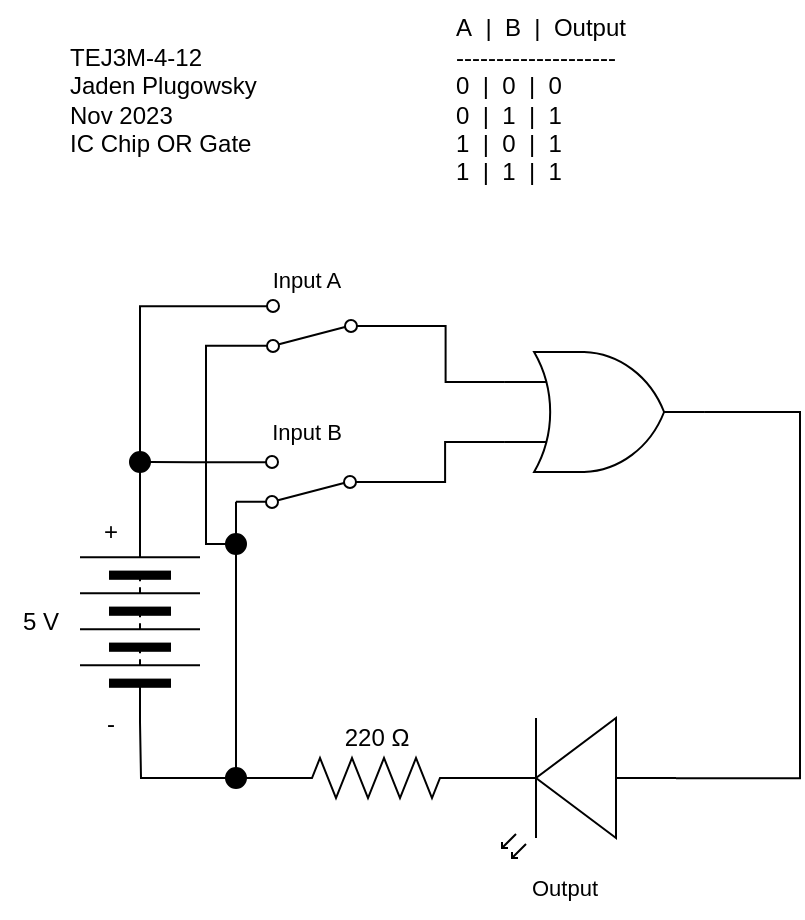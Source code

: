 <mxfile>
    <diagram id="ynGLzMJqW1owJeMQYCU2" name="Page-1">
        <mxGraphModel dx="569" dy="437" grid="1" gridSize="10" guides="1" tooltips="1" connect="1" arrows="1" fold="1" page="1" pageScale="1" pageWidth="850" pageHeight="1100" math="0" shadow="0">
            <root>
                <mxCell id="0"/>
                <mxCell id="1" parent="0"/>
                <mxCell id="2" value="" style="pointerEvents=1;verticalLabelPosition=bottom;shadow=0;dashed=0;align=center;html=1;verticalAlign=top;shape=mxgraph.electrical.miscellaneous.batteryStack;rotation=-90;" parent="1" vertex="1">
                    <mxGeometry x="60" y="306" width="100" height="60" as="geometry"/>
                </mxCell>
                <mxCell id="41" style="edgeStyle=orthogonalEdgeStyle;shape=connector;rounded=0;html=1;exitX=1;exitY=0.57;exitDx=0;exitDy=0;exitPerimeter=0;entryX=1;entryY=0.5;entryDx=0;entryDy=0;entryPerimeter=0;labelBackgroundColor=default;strokeColor=default;fontFamily=Helvetica;fontSize=11;fontColor=default;endArrow=none;endFill=0;" parent="1" source="4" target="40" edge="1">
                    <mxGeometry relative="1" as="geometry"/>
                </mxCell>
                <mxCell id="4" value="" style="verticalLabelPosition=bottom;shadow=0;dashed=0;align=center;html=1;verticalAlign=top;shape=mxgraph.electrical.opto_electronics.led_2;pointerEvents=1;rotation=-180;" parent="1" vertex="1">
                    <mxGeometry x="278" y="384" width="100" height="70" as="geometry"/>
                </mxCell>
                <mxCell id="11" value="5 V" style="text;html=1;align=center;verticalAlign=middle;resizable=0;points=[];autosize=1;strokeColor=none;fillColor=none;fontSize=12;fontFamily=Helvetica;fontColor=default;" parent="1" vertex="1">
                    <mxGeometry x="40" y="321" width="40" height="30" as="geometry"/>
                </mxCell>
                <mxCell id="12" value="&lt;div style=&quot;&quot;&gt;&lt;span style=&quot;background-color: initial;&quot;&gt;TEJ3M-4-12&lt;/span&gt;&lt;/div&gt;&lt;div style=&quot;&quot;&gt;&lt;span style=&quot;background-color: initial;&quot;&gt;Jaden Plugowsky&lt;/span&gt;&lt;/div&gt;&lt;div style=&quot;&quot;&gt;&lt;span style=&quot;background-color: initial;&quot;&gt;Nov 2023&lt;/span&gt;&lt;/div&gt;&lt;div style=&quot;&quot;&gt;IC Chip OR Gate&lt;/div&gt;" style="text;html=1;align=left;verticalAlign=middle;resizable=0;points=[];autosize=1;strokeColor=none;fillColor=none;fontSize=12;fontFamily=Helvetica;fontColor=default;" parent="1" vertex="1">
                    <mxGeometry x="73" y="40" width="120" height="70" as="geometry"/>
                </mxCell>
                <mxCell id="82" style="edgeStyle=orthogonalEdgeStyle;shape=connector;rounded=0;html=1;exitX=0;exitY=0.5;exitDx=0;exitDy=0;entryX=0;entryY=0.75;entryDx=0;entryDy=0;entryPerimeter=0;labelBackgroundColor=default;strokeColor=default;fontFamily=Helvetica;fontSize=11;fontColor=default;endArrow=none;endFill=0;" edge="1" parent="1" source="13" target="80">
                    <mxGeometry relative="1" as="geometry"/>
                </mxCell>
                <mxCell id="13" value="" style="shape=mxgraph.electrical.electro-mechanical.twoWaySwitch;aspect=fixed;elSwitchState=2;direction=west;" parent="1" vertex="1">
                    <mxGeometry x="158" y="253" width="75" height="26" as="geometry"/>
                </mxCell>
                <mxCell id="21" style="edgeStyle=orthogonalEdgeStyle;shape=connector;rounded=0;html=1;labelBackgroundColor=default;strokeColor=default;fontFamily=Helvetica;fontSize=11;fontColor=default;endArrow=none;endFill=0;" parent="1" source="14" edge="1">
                    <mxGeometry relative="1" as="geometry">
                        <mxPoint x="110" y="386" as="targetPoint"/>
                    </mxGeometry>
                </mxCell>
                <mxCell id="42" style="edgeStyle=orthogonalEdgeStyle;shape=connector;rounded=0;html=1;entryX=0;entryY=0.5;entryDx=0;entryDy=0;entryPerimeter=0;labelBackgroundColor=default;strokeColor=default;fontFamily=Helvetica;fontSize=11;fontColor=default;endArrow=none;endFill=0;" parent="1" source="14" target="40" edge="1">
                    <mxGeometry relative="1" as="geometry"/>
                </mxCell>
                <mxCell id="75" style="edgeStyle=orthogonalEdgeStyle;shape=connector;rounded=0;html=1;entryX=0.5;entryY=1;entryDx=0;entryDy=0;labelBackgroundColor=default;strokeColor=default;fontFamily=Helvetica;fontSize=11;fontColor=default;endArrow=none;endFill=0;" parent="1" source="14" target="65" edge="1">
                    <mxGeometry relative="1" as="geometry"/>
                </mxCell>
                <mxCell id="14" value="" style="ellipse;whiteSpace=wrap;html=1;aspect=fixed;fillColor=#000000;strokeColor=#000000;" parent="1" vertex="1">
                    <mxGeometry x="153" y="409" width="10" height="10" as="geometry"/>
                </mxCell>
                <mxCell id="23" value="&lt;div style=&quot;text-align: left;&quot;&gt;&lt;div&gt;A&amp;nbsp; |&amp;nbsp; B&amp;nbsp; |&amp;nbsp; Output&lt;/div&gt;&lt;div&gt;--------------------&lt;/div&gt;&lt;div&gt;0&amp;nbsp; |&amp;nbsp; 0&amp;nbsp; |&amp;nbsp; 0&lt;/div&gt;&lt;div&gt;0&amp;nbsp; |&amp;nbsp; 1&amp;nbsp; |&amp;nbsp; 1&lt;/div&gt;&lt;div&gt;1&amp;nbsp; |&amp;nbsp; 0&amp;nbsp; |&amp;nbsp; 1&lt;/div&gt;&lt;div&gt;1&amp;nbsp; |&amp;nbsp; 1&amp;nbsp; |&amp;nbsp; 1&lt;/div&gt;&lt;/div&gt;" style="text;html=1;align=center;verticalAlign=middle;resizable=0;points=[];autosize=1;strokeColor=none;fillColor=none;fontSize=12;fontFamily=Helvetica;fontColor=default;" parent="1" vertex="1">
                    <mxGeometry x="255" y="25" width="110" height="100" as="geometry"/>
                </mxCell>
                <mxCell id="24" value="Input B" style="text;html=1;align=center;verticalAlign=middle;resizable=0;points=[];autosize=1;strokeColor=none;fillColor=none;fontSize=11;fontFamily=Helvetica;fontColor=default;" parent="1" vertex="1">
                    <mxGeometry x="163" y="226" width="60" height="30" as="geometry"/>
                </mxCell>
                <mxCell id="25" value="Output" style="text;html=1;align=center;verticalAlign=middle;resizable=0;points=[];autosize=1;strokeColor=none;fillColor=none;fontSize=11;fontFamily=Helvetica;fontColor=default;" parent="1" vertex="1">
                    <mxGeometry x="292.05" y="454" width="60" height="30" as="geometry"/>
                </mxCell>
                <mxCell id="30" value="+" style="text;html=1;align=center;verticalAlign=middle;resizable=0;points=[];autosize=1;strokeColor=none;fillColor=none;fontSize=12;fontFamily=Helvetica;fontColor=default;" parent="1" vertex="1">
                    <mxGeometry x="80" y="276" width="30" height="30" as="geometry"/>
                </mxCell>
                <mxCell id="31" value="-" style="text;html=1;align=center;verticalAlign=middle;resizable=0;points=[];autosize=1;strokeColor=none;fillColor=none;fontSize=12;fontFamily=Helvetica;fontColor=default;" parent="1" vertex="1">
                    <mxGeometry x="80" y="372" width="30" height="30" as="geometry"/>
                </mxCell>
                <mxCell id="34" value="" style="edgeStyle=orthogonalEdgeStyle;shape=connector;rounded=0;html=1;exitX=1;exitY=0.88;exitDx=0;exitDy=0;entryX=1;entryY=0.5;entryDx=0;entryDy=0;labelBackgroundColor=default;strokeColor=default;fontFamily=Helvetica;fontSize=11;fontColor=default;endArrow=none;endFill=0;" parent="1" source="13" target="32" edge="1">
                    <mxGeometry relative="1" as="geometry">
                        <mxPoint x="158" y="256.12" as="sourcePoint"/>
                        <mxPoint x="110" y="286" as="targetPoint"/>
                    </mxGeometry>
                </mxCell>
                <mxCell id="36" style="edgeStyle=orthogonalEdgeStyle;shape=connector;rounded=0;html=1;entryX=1;entryY=0.5;entryDx=0;entryDy=0;labelBackgroundColor=default;strokeColor=default;fontFamily=Helvetica;fontSize=11;fontColor=default;endArrow=none;endFill=0;" parent="1" source="32" target="2" edge="1">
                    <mxGeometry relative="1" as="geometry"/>
                </mxCell>
                <mxCell id="68" style="edgeStyle=orthogonalEdgeStyle;shape=connector;rounded=0;html=1;entryX=1;entryY=0.88;entryDx=0;entryDy=0;labelBackgroundColor=default;strokeColor=default;fontFamily=Helvetica;fontSize=11;fontColor=default;endArrow=none;endFill=0;" parent="1" source="32" target="60" edge="1">
                    <mxGeometry relative="1" as="geometry">
                        <Array as="points">
                            <mxPoint x="110" y="178"/>
                        </Array>
                    </mxGeometry>
                </mxCell>
                <mxCell id="32" value="" style="ellipse;whiteSpace=wrap;html=1;aspect=fixed;fillColor=#000000;strokeColor=#000000;" parent="1" vertex="1">
                    <mxGeometry x="105" y="251" width="10" height="10" as="geometry"/>
                </mxCell>
                <mxCell id="40" value="" style="pointerEvents=1;verticalLabelPosition=bottom;shadow=0;dashed=0;align=center;html=1;verticalAlign=top;shape=mxgraph.electrical.resistors.resistor_2;" parent="1" vertex="1">
                    <mxGeometry x="178" y="404" width="100" height="20" as="geometry"/>
                </mxCell>
                <mxCell id="44" value="&lt;font style=&quot;font-size: 12px;&quot;&gt;220 Ω&lt;/font&gt;" style="text;html=1;align=center;verticalAlign=middle;resizable=0;points=[];autosize=1;strokeColor=none;fillColor=none;fontSize=11;fontFamily=Helvetica;fontColor=default;" parent="1" vertex="1">
                    <mxGeometry x="198" y="379" width="60" height="30" as="geometry"/>
                </mxCell>
                <mxCell id="67" style="edgeStyle=orthogonalEdgeStyle;shape=connector;rounded=0;html=1;exitX=1;exitY=0.12;exitDx=0;exitDy=0;entryX=0;entryY=0.5;entryDx=0;entryDy=0;labelBackgroundColor=default;strokeColor=default;fontFamily=Helvetica;fontSize=11;fontColor=default;endArrow=none;endFill=0;" parent="1" source="60" target="65" edge="1">
                    <mxGeometry relative="1" as="geometry"/>
                </mxCell>
                <mxCell id="81" style="edgeStyle=orthogonalEdgeStyle;shape=connector;rounded=0;html=1;exitX=0;exitY=0.5;exitDx=0;exitDy=0;entryX=0;entryY=0.25;entryDx=0;entryDy=0;entryPerimeter=0;labelBackgroundColor=default;strokeColor=default;fontFamily=Helvetica;fontSize=11;fontColor=default;endArrow=none;endFill=0;" edge="1" parent="1" source="60" target="80">
                    <mxGeometry relative="1" as="geometry"/>
                </mxCell>
                <mxCell id="60" value="" style="shape=mxgraph.electrical.electro-mechanical.twoWaySwitch;aspect=fixed;elSwitchState=2;direction=west;" parent="1" vertex="1">
                    <mxGeometry x="158.5" y="175" width="75" height="26" as="geometry"/>
                </mxCell>
                <mxCell id="66" value="" style="edgeStyle=orthogonalEdgeStyle;shape=connector;rounded=0;html=1;exitX=1;exitY=0.12;exitDx=0;exitDy=0;entryX=0.5;entryY=0;entryDx=0;entryDy=0;labelBackgroundColor=default;strokeColor=default;fontFamily=Helvetica;fontSize=11;fontColor=default;endArrow=none;endFill=0;" parent="1" source="13" target="65" edge="1">
                    <mxGeometry relative="1" as="geometry">
                        <Array as="points">
                            <mxPoint x="158" y="280"/>
                            <mxPoint x="158" y="280"/>
                        </Array>
                        <mxPoint x="158" y="275.88" as="sourcePoint"/>
                        <mxPoint x="158" y="351" as="targetPoint"/>
                    </mxGeometry>
                </mxCell>
                <mxCell id="65" value="" style="ellipse;whiteSpace=wrap;html=1;aspect=fixed;fillColor=#000000;strokeColor=#000000;" parent="1" vertex="1">
                    <mxGeometry x="153" y="292" width="10" height="10" as="geometry"/>
                </mxCell>
                <mxCell id="69" value="Input A" style="text;html=1;align=center;verticalAlign=middle;resizable=0;points=[];autosize=1;strokeColor=none;fillColor=none;fontSize=11;fontFamily=Helvetica;fontColor=default;" parent="1" vertex="1">
                    <mxGeometry x="163" y="150" width="60" height="30" as="geometry"/>
                </mxCell>
                <mxCell id="79" style="edgeStyle=orthogonalEdgeStyle;shape=connector;rounded=0;html=1;exitX=1;exitY=0.5;exitDx=0;exitDy=0;exitPerimeter=0;entryX=0;entryY=0.57;entryDx=0;entryDy=0;entryPerimeter=0;labelBackgroundColor=default;strokeColor=default;fontFamily=Helvetica;fontSize=11;fontColor=default;endArrow=none;endFill=0;" parent="1" source="80" target="4" edge="1">
                    <mxGeometry relative="1" as="geometry">
                        <Array as="points">
                            <mxPoint x="440" y="231"/>
                            <mxPoint x="440" y="414"/>
                        </Array>
                        <mxPoint x="392.05" y="231" as="sourcePoint"/>
                    </mxGeometry>
                </mxCell>
                <mxCell id="80" value="" style="verticalLabelPosition=bottom;shadow=0;dashed=0;align=center;html=1;verticalAlign=top;shape=mxgraph.electrical.logic_gates.logic_gate;operation=or;" vertex="1" parent="1">
                    <mxGeometry x="292.05" y="201" width="100" height="60" as="geometry"/>
                </mxCell>
            </root>
        </mxGraphModel>
    </diagram>
</mxfile>